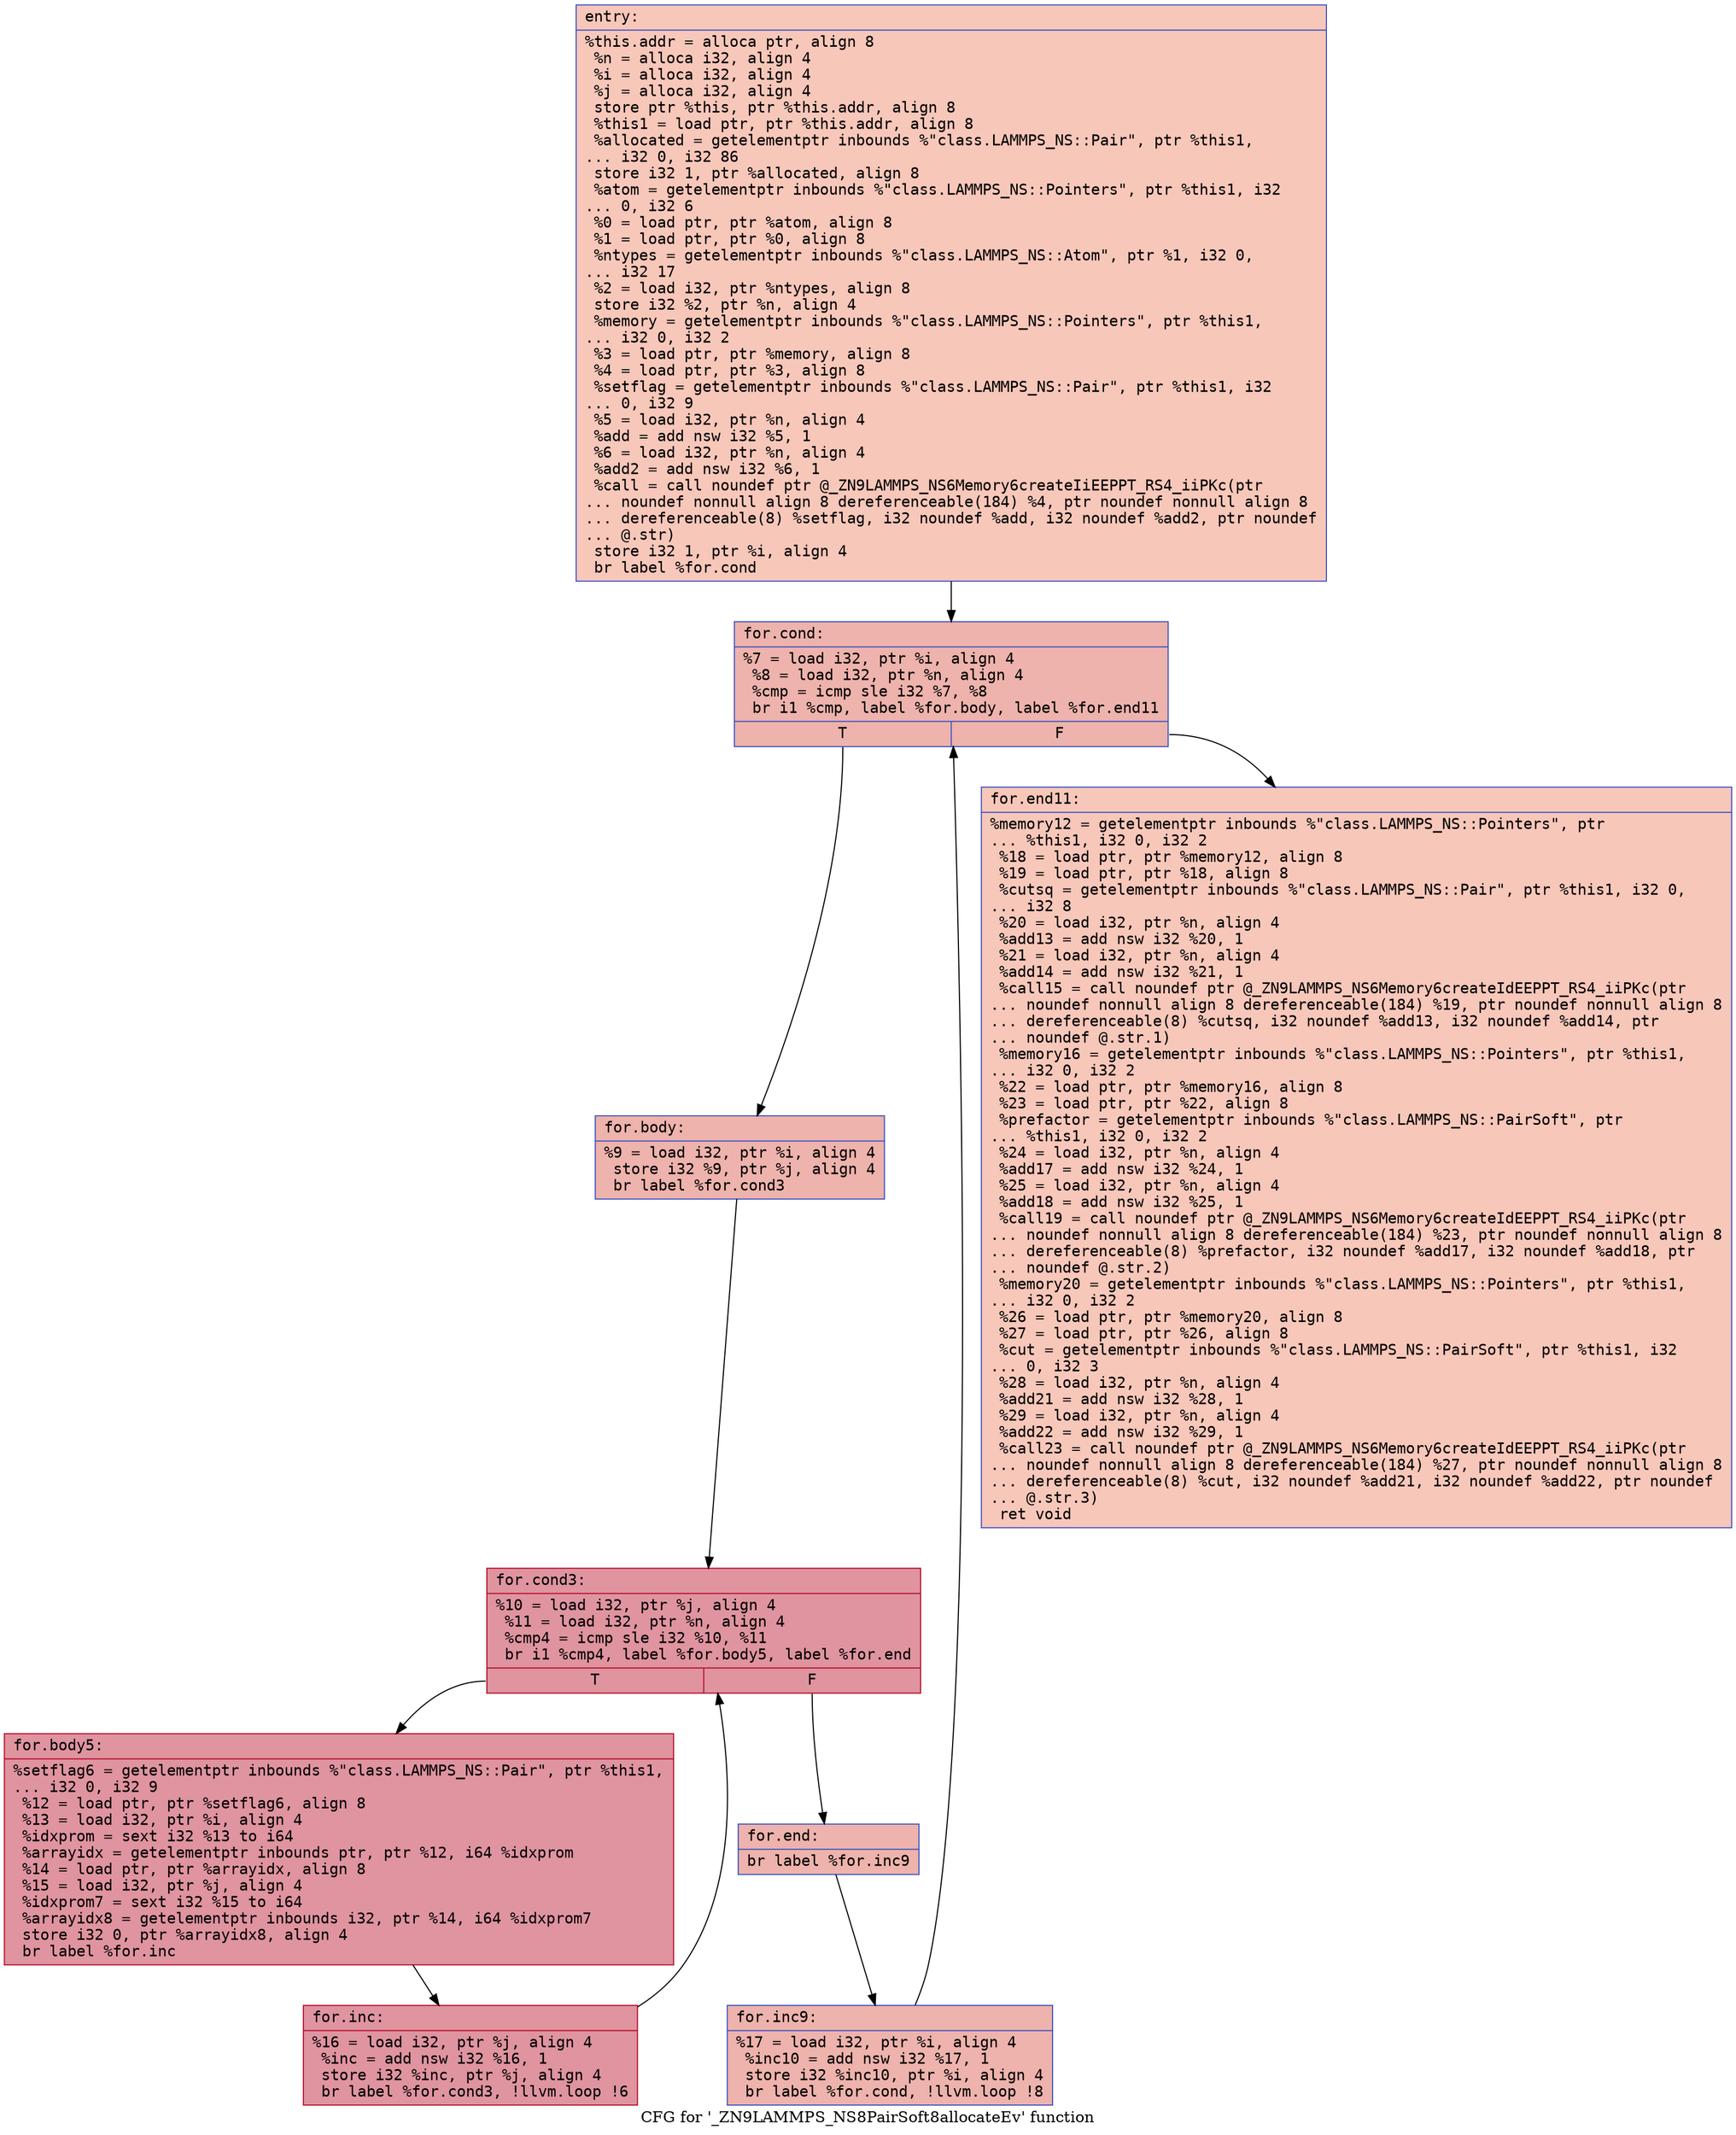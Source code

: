 digraph "CFG for '_ZN9LAMMPS_NS8PairSoft8allocateEv' function" {
	label="CFG for '_ZN9LAMMPS_NS8PairSoft8allocateEv' function";

	Node0x55bdb03cdc80 [shape=record,color="#3d50c3ff", style=filled, fillcolor="#ec7f6370" fontname="Courier",label="{entry:\l|  %this.addr = alloca ptr, align 8\l  %n = alloca i32, align 4\l  %i = alloca i32, align 4\l  %j = alloca i32, align 4\l  store ptr %this, ptr %this.addr, align 8\l  %this1 = load ptr, ptr %this.addr, align 8\l  %allocated = getelementptr inbounds %\"class.LAMMPS_NS::Pair\", ptr %this1,\l... i32 0, i32 86\l  store i32 1, ptr %allocated, align 8\l  %atom = getelementptr inbounds %\"class.LAMMPS_NS::Pointers\", ptr %this1, i32\l... 0, i32 6\l  %0 = load ptr, ptr %atom, align 8\l  %1 = load ptr, ptr %0, align 8\l  %ntypes = getelementptr inbounds %\"class.LAMMPS_NS::Atom\", ptr %1, i32 0,\l... i32 17\l  %2 = load i32, ptr %ntypes, align 8\l  store i32 %2, ptr %n, align 4\l  %memory = getelementptr inbounds %\"class.LAMMPS_NS::Pointers\", ptr %this1,\l... i32 0, i32 2\l  %3 = load ptr, ptr %memory, align 8\l  %4 = load ptr, ptr %3, align 8\l  %setflag = getelementptr inbounds %\"class.LAMMPS_NS::Pair\", ptr %this1, i32\l... 0, i32 9\l  %5 = load i32, ptr %n, align 4\l  %add = add nsw i32 %5, 1\l  %6 = load i32, ptr %n, align 4\l  %add2 = add nsw i32 %6, 1\l  %call = call noundef ptr @_ZN9LAMMPS_NS6Memory6createIiEEPPT_RS4_iiPKc(ptr\l... noundef nonnull align 8 dereferenceable(184) %4, ptr noundef nonnull align 8\l... dereferenceable(8) %setflag, i32 noundef %add, i32 noundef %add2, ptr noundef\l... @.str)\l  store i32 1, ptr %i, align 4\l  br label %for.cond\l}"];
	Node0x55bdb03cdc80 -> Node0x55bdb03cebd0[tooltip="entry -> for.cond\nProbability 100.00%" ];
	Node0x55bdb03cebd0 [shape=record,color="#3d50c3ff", style=filled, fillcolor="#d6524470" fontname="Courier",label="{for.cond:\l|  %7 = load i32, ptr %i, align 4\l  %8 = load i32, ptr %n, align 4\l  %cmp = icmp sle i32 %7, %8\l  br i1 %cmp, label %for.body, label %for.end11\l|{<s0>T|<s1>F}}"];
	Node0x55bdb03cebd0:s0 -> Node0x55bdb03cee20[tooltip="for.cond -> for.body\nProbability 96.88%" ];
	Node0x55bdb03cebd0:s1 -> Node0x55bdb03ceea0[tooltip="for.cond -> for.end11\nProbability 3.12%" ];
	Node0x55bdb03cee20 [shape=record,color="#3d50c3ff", style=filled, fillcolor="#d6524470" fontname="Courier",label="{for.body:\l|  %9 = load i32, ptr %i, align 4\l  store i32 %9, ptr %j, align 4\l  br label %for.cond3\l}"];
	Node0x55bdb03cee20 -> Node0x55bdb03cf0f0[tooltip="for.body -> for.cond3\nProbability 100.00%" ];
	Node0x55bdb03cf0f0 [shape=record,color="#b70d28ff", style=filled, fillcolor="#b70d2870" fontname="Courier",label="{for.cond3:\l|  %10 = load i32, ptr %j, align 4\l  %11 = load i32, ptr %n, align 4\l  %cmp4 = icmp sle i32 %10, %11\l  br i1 %cmp4, label %for.body5, label %for.end\l|{<s0>T|<s1>F}}"];
	Node0x55bdb03cf0f0:s0 -> Node0x55bdb03cf390[tooltip="for.cond3 -> for.body5\nProbability 96.88%" ];
	Node0x55bdb03cf0f0:s1 -> Node0x55bdb03cf410[tooltip="for.cond3 -> for.end\nProbability 3.12%" ];
	Node0x55bdb03cf390 [shape=record,color="#b70d28ff", style=filled, fillcolor="#b70d2870" fontname="Courier",label="{for.body5:\l|  %setflag6 = getelementptr inbounds %\"class.LAMMPS_NS::Pair\", ptr %this1,\l... i32 0, i32 9\l  %12 = load ptr, ptr %setflag6, align 8\l  %13 = load i32, ptr %i, align 4\l  %idxprom = sext i32 %13 to i64\l  %arrayidx = getelementptr inbounds ptr, ptr %12, i64 %idxprom\l  %14 = load ptr, ptr %arrayidx, align 8\l  %15 = load i32, ptr %j, align 4\l  %idxprom7 = sext i32 %15 to i64\l  %arrayidx8 = getelementptr inbounds i32, ptr %14, i64 %idxprom7\l  store i32 0, ptr %arrayidx8, align 4\l  br label %for.inc\l}"];
	Node0x55bdb03cf390 -> Node0x55bdb03cfeb0[tooltip="for.body5 -> for.inc\nProbability 100.00%" ];
	Node0x55bdb03cfeb0 [shape=record,color="#b70d28ff", style=filled, fillcolor="#b70d2870" fontname="Courier",label="{for.inc:\l|  %16 = load i32, ptr %j, align 4\l  %inc = add nsw i32 %16, 1\l  store i32 %inc, ptr %j, align 4\l  br label %for.cond3, !llvm.loop !6\l}"];
	Node0x55bdb03cfeb0 -> Node0x55bdb03cf0f0[tooltip="for.inc -> for.cond3\nProbability 100.00%" ];
	Node0x55bdb03cf410 [shape=record,color="#3d50c3ff", style=filled, fillcolor="#d6524470" fontname="Courier",label="{for.end:\l|  br label %for.inc9\l}"];
	Node0x55bdb03cf410 -> Node0x55bdb03d02e0[tooltip="for.end -> for.inc9\nProbability 100.00%" ];
	Node0x55bdb03d02e0 [shape=record,color="#3d50c3ff", style=filled, fillcolor="#d6524470" fontname="Courier",label="{for.inc9:\l|  %17 = load i32, ptr %i, align 4\l  %inc10 = add nsw i32 %17, 1\l  store i32 %inc10, ptr %i, align 4\l  br label %for.cond, !llvm.loop !8\l}"];
	Node0x55bdb03d02e0 -> Node0x55bdb03cebd0[tooltip="for.inc9 -> for.cond\nProbability 100.00%" ];
	Node0x55bdb03ceea0 [shape=record,color="#3d50c3ff", style=filled, fillcolor="#ec7f6370" fontname="Courier",label="{for.end11:\l|  %memory12 = getelementptr inbounds %\"class.LAMMPS_NS::Pointers\", ptr\l... %this1, i32 0, i32 2\l  %18 = load ptr, ptr %memory12, align 8\l  %19 = load ptr, ptr %18, align 8\l  %cutsq = getelementptr inbounds %\"class.LAMMPS_NS::Pair\", ptr %this1, i32 0,\l... i32 8\l  %20 = load i32, ptr %n, align 4\l  %add13 = add nsw i32 %20, 1\l  %21 = load i32, ptr %n, align 4\l  %add14 = add nsw i32 %21, 1\l  %call15 = call noundef ptr @_ZN9LAMMPS_NS6Memory6createIdEEPPT_RS4_iiPKc(ptr\l... noundef nonnull align 8 dereferenceable(184) %19, ptr noundef nonnull align 8\l... dereferenceable(8) %cutsq, i32 noundef %add13, i32 noundef %add14, ptr\l... noundef @.str.1)\l  %memory16 = getelementptr inbounds %\"class.LAMMPS_NS::Pointers\", ptr %this1,\l... i32 0, i32 2\l  %22 = load ptr, ptr %memory16, align 8\l  %23 = load ptr, ptr %22, align 8\l  %prefactor = getelementptr inbounds %\"class.LAMMPS_NS::PairSoft\", ptr\l... %this1, i32 0, i32 2\l  %24 = load i32, ptr %n, align 4\l  %add17 = add nsw i32 %24, 1\l  %25 = load i32, ptr %n, align 4\l  %add18 = add nsw i32 %25, 1\l  %call19 = call noundef ptr @_ZN9LAMMPS_NS6Memory6createIdEEPPT_RS4_iiPKc(ptr\l... noundef nonnull align 8 dereferenceable(184) %23, ptr noundef nonnull align 8\l... dereferenceable(8) %prefactor, i32 noundef %add17, i32 noundef %add18, ptr\l... noundef @.str.2)\l  %memory20 = getelementptr inbounds %\"class.LAMMPS_NS::Pointers\", ptr %this1,\l... i32 0, i32 2\l  %26 = load ptr, ptr %memory20, align 8\l  %27 = load ptr, ptr %26, align 8\l  %cut = getelementptr inbounds %\"class.LAMMPS_NS::PairSoft\", ptr %this1, i32\l... 0, i32 3\l  %28 = load i32, ptr %n, align 4\l  %add21 = add nsw i32 %28, 1\l  %29 = load i32, ptr %n, align 4\l  %add22 = add nsw i32 %29, 1\l  %call23 = call noundef ptr @_ZN9LAMMPS_NS6Memory6createIdEEPPT_RS4_iiPKc(ptr\l... noundef nonnull align 8 dereferenceable(184) %27, ptr noundef nonnull align 8\l... dereferenceable(8) %cut, i32 noundef %add21, i32 noundef %add22, ptr noundef\l... @.str.3)\l  ret void\l}"];
}
